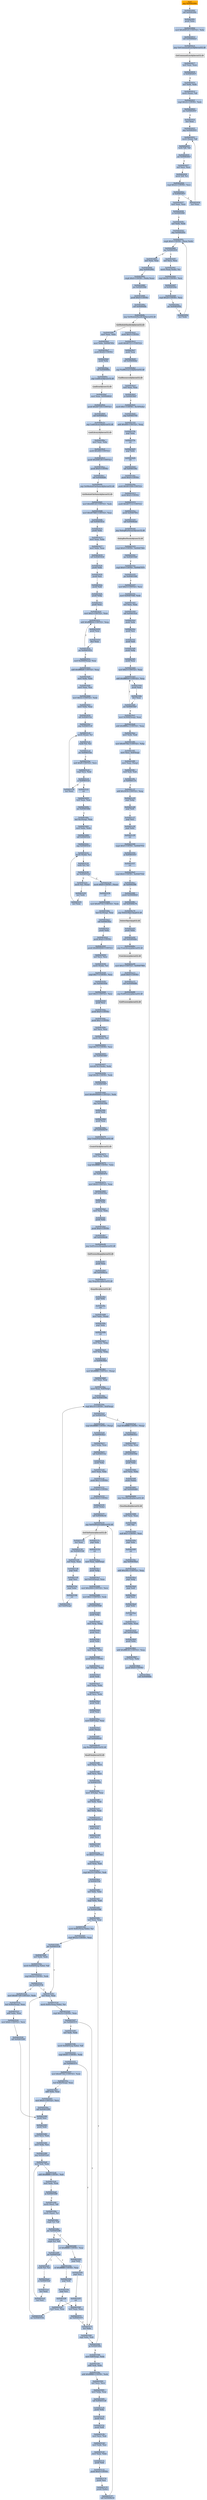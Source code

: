 digraph G {
node[shape=rectangle,style=filled,fillcolor=lightsteelblue,color=lightsteelblue]
bgcolor="transparent"
a0x00401000jmp_0x00402064[label="start\njmp 0x00402064",color="lightgrey",fillcolor="orange"];
a0x00402064call_0x0040290c[label="0x00402064\ncall 0x0040290c"];
a0x0040290cpushl_ebx[label="0x0040290c\npushl %ebx"];
a0x0040290dmovl_0x408520UINT32_ebx[label="0x0040290d\nmovl $0x408520<UINT32>, %ebx"];
a0x00402912call_0x00406dc4[label="0x00402912\ncall 0x00406dc4"];
a0x00406dc4jmp_GetCommandLineA_kernel32_dll[label="0x00406dc4\njmp GetCommandLineA@kernel32.dll"];
GetCommandLineA_kernel32_dll[label="GetCommandLineA@kernel32.dll",color="lightgrey",fillcolor="lightgrey"];
a0x00402917testl_eax_eax[label="0x00402917\ntestl %eax, %eax"];
a0x00402919je_0x00402937[label="0x00402919\nje 0x00402937"];
a0x0040291bxorl_edx_edx[label="0x0040291b\nxorl %edx, %edx"];
a0x0040291dmovb_eax__dl[label="0x0040291d\nmovb (%eax), %dl"];
a0x0040291fcmpl_0x22UINT8_edx[label="0x0040291f\ncmpl $0x22<UINT8>, %edx"];
a0x00402922jne_0x00402937[label="0x00402922\njne 0x00402937"];
a0x00402924incl_eax[label="0x00402924\nincl %eax"];
a0x00402925jmp_0x00402931[label="0x00402925\njmp 0x00402931"];
a0x00402931movb_eax__dl[label="0x00402931\nmovb (%eax), %dl"];
a0x00402933testb_dl_dl[label="0x00402933\ntestb %dl, %dl"];
a0x00402935jne_0x00402927[label="0x00402935\njne 0x00402927"];
a0x00402927xorl_ecx_ecx[label="0x00402927\nxorl %ecx, %ecx"];
a0x00402929movb_dl_cl[label="0x00402929\nmovb %dl, %cl"];
a0x0040292bcmpl_0x22UINT8_ecx[label="0x0040292b\ncmpl $0x22<UINT8>, %ecx"];
a0x0040292eje_0x00402937[label="0x0040292e\nje 0x00402937"];
a0x00402930incl_eax[label="0x00402930\nincl %eax"];
a0x00402937testl_eax_eax[label="0x00402937\ntestl %eax, %eax"];
a0x00402939je_0x00402998[label="0x00402939\nje 0x00402998"];
a0x0040293bxorl_edx_edx[label="0x0040293b\nxorl %edx, %edx"];
a0x0040293djmp_0x0040295c[label="0x0040293d\njmp 0x0040295c"];
a0x0040295ccmpb_0x0UINT8_eaxedx_[label="0x0040295c\ncmpb $0x0<UINT8>, (%eax,%edx)"];
a0x00402960jne_0x0040293f[label="0x00402960\njne 0x0040293f"];
a0x0040293fxorl_ecx_ecx[label="0x0040293f\nxorl %ecx, %ecx"];
a0x00402941movb_eaxedx__cl[label="0x00402941\nmovb (%eax,%edx), %cl"];
a0x00402944cmpl_0x20UINT8_ecx[label="0x00402944\ncmpl $0x20<UINT8>, %ecx"];
a0x00402947je_0x0040294e[label="0x00402947\nje 0x0040294e"];
a0x00402949cmpl_0x2fUINT8_ecx[label="0x00402949\ncmpl $0x2f<UINT8>, %ecx"];
a0x0040294cjne_0x0040295b[label="0x0040294c\njne 0x0040295b"];
a0x0040295bincl_edx[label="0x0040295b\nincl %edx"];
a0x00402962xorl_eax_eax[label="0x00402962\nxorl %eax, %eax"];
a0x00402964jmp_0x00402992[label="0x00402964\njmp 0x00402992"];
a0x00402992cmpb_0x0UINT8_ebxeax_[label="0x00402992\ncmpb $0x0<UINT8>, (%ebx,%eax)"];
a0x00402996jne_0x00402966[label="0x00402996\njne 0x00402966"];
a0x00402998pushl_0x0UINT8[label="0x00402998\npushl $0x0<UINT8>"];
a0x0040299acall_0x00406dfa[label="0x0040299a\ncall 0x00406dfa"];
a0x00406dfajmp_GetModuleHandleA_kernel32_dll[label="0x00406dfa\njmp GetModuleHandleA@kernel32.dll"];
GetModuleHandleA_kernel32_dll[label="GetModuleHandleA@kernel32.dll",color="lightgrey",fillcolor="lightgrey"];
a0x0040299fmovl_eax_ebx[label="0x0040299f\nmovl %eax, %ebx"];
a0x004029a1movl_ebx_0x0040785c[label="0x004029a1\nmovl %ebx, 0x0040785c"];
a0x004029a7pushl_0x64UINT8[label="0x004029a7\npushl $0x64<UINT8>"];
a0x004029a9pushl_ebx[label="0x004029a9\npushl %ebx"];
a0x004029aacall_0x00406f0a[label="0x004029aa\ncall 0x00406f0a"];
a0x00406f0ajmp_LoadIconA_user32_dll[label="0x00406f0a\njmp LoadIconA@user32.dll"];
LoadIconA_user32_dll[label="LoadIconA@user32.dll",color="lightgrey",fillcolor="lightgrey"];
a0x004029afmovl_eax_0x00408920[label="0x004029af\nmovl %eax, 0x00408920"];
a0x004029b4pushl_0x407105UINT32[label="0x004029b4\npushl $0x407105<UINT32>"];
a0x004029b9call_0x00406e2a[label="0x004029b9\ncall 0x00406e2a"];
a0x00406e2ajmp_LoadLibraryA_kernel32_dll[label="0x00406e2a\njmp LoadLibraryA@kernel32.dll"];
LoadLibraryA_kernel32_dll[label="LoadLibraryA@kernel32.dll",color="lightgrey",fillcolor="lightgrey"];
a0x004029bemovl_eax_ebx[label="0x004029be\nmovl %eax, %ebx"];
a0x004029c0pushl_0x400UINT32[label="0x004029c0\npushl $0x400<UINT32>"];
a0x004029c5pushl_0x408120UINT32[label="0x004029c5\npushl $0x408120<UINT32>"];
a0x004029capushl_0x0UINT8[label="0x004029ca\npushl $0x0<UINT8>"];
a0x004029cccall_0x00406df4[label="0x004029cc\ncall 0x00406df4"];
a0x00406df4jmp_GetModuleFileNameA_kernel32_dll[label="0x00406df4\njmp GetModuleFileNameA@kernel32.dll"];
GetModuleFileNameA_kernel32_dll[label="GetModuleFileNameA@kernel32.dll",color="lightgrey",fillcolor="lightgrey"];
a0x004029d1movl_0x408120UINT32_edx[label="0x004029d1\nmovl $0x408120<UINT32>, %edx"];
a0x004029d6movl_0x407880UINT32_eax[label="0x004029d6\nmovl $0x407880<UINT32>, %eax"];
a0x004029dbcall_0x00403414[label="0x004029db\ncall 0x00403414"];
a0x00403414pushl_ebx[label="0x00403414\npushl %ebx"];
a0x00403415movl_eax_ebx[label="0x00403415\nmovl %eax, %ebx"];
a0x00403417movl_ebx_eax[label="0x00403417\nmovl %ebx, %eax"];
a0x00403419call_0x00403428[label="0x00403419\ncall 0x00403428"];
a0x00403428pushl_ebx[label="0x00403428\npushl %ebx"];
a0x00403429pushl_esi[label="0x00403429\npushl %esi"];
a0x0040342apushl_edi[label="0x0040342a\npushl %edi"];
a0x0040342bpushl_ebp[label="0x0040342b\npushl %ebp"];
a0x0040342cpushl_eax[label="0x0040342c\npushl %eax"];
a0x0040342dmovl_0x2UINT32_eax[label="0x0040342d\nmovl $0x2<UINT32>, %eax"];
a0x00403432addl_0xfffff004UINT32_esp[label="0x00403432\naddl $0xfffff004<UINT32>, %esp"];
a0x00403438pushl_eax[label="0x00403438\npushl %eax"];
a0x00403439decl_eax[label="0x00403439\ndecl %eax"];
a0x0040343ajne_0x00403432[label="0x0040343a\njne 0x00403432"];
a0x0040343cmovl_0x2000esp__eax[label="0x0040343c\nmovl 0x2000(%esp), %eax"];
a0x00403443addl_0xfffffbf8UINT32_esp[label="0x00403443\naddl $0xfffffbf8<UINT32>, %esp"];
a0x00403449movl_edx_ebx[label="0x00403449\nmovl %edx, %ebx"];
a0x0040344bmovl_eax_esi[label="0x0040344b\nmovl %eax, %esi"];
a0x0040344dmovl_0x5cUINT32_edx[label="0x0040344d\nmovl $0x5c<UINT32>, %edx"];
a0x00403452movl_ebx_eax[label="0x00403452\nmovl %ebx, %eax"];
a0x00403454call_0x004031bc[label="0x00403454\ncall 0x004031bc"];
a0x004031bcjmp_0x004031c9[label="0x004031bc\njmp 0x004031c9"];
a0x004031c9movb_eax__cl[label="0x004031c9\nmovb (%eax), %cl"];
a0x004031cbtestb_cl_cl[label="0x004031cb\ntestb %cl, %cl"];
a0x004031cdjne_0x004031be[label="0x004031cd\njne 0x004031be"];
a0x004031beandl_0xffUINT32_ecx[label="0x004031be\nandl $0xff<UINT32>, %ecx"];
a0x004031c4cmpl_ecx_edx[label="0x004031c4\ncmpl %ecx, %edx"];
a0x004031c6je_0x004031d1[label="0x004031c6\nje 0x004031d1"];
a0x004031c8incl_eax[label="0x004031c8\nincl %eax"];
a0x004031d1ret[label="0x004031d1\nret"];
a0x00403459testl_eax_eax[label="0x00403459\ntestl %eax, %eax"];
a0x0040345bjne_0x0040348e[label="0x0040345b\njne 0x0040348e"];
a0x0040348eleal_0xcesp__eax[label="0x0040348e\nleal 0xc(%esp), %eax"];
a0x00403492movl_ebx_edx[label="0x00403492\nmovl %ebx, %edx"];
a0x00403494call_0x0040322c[label="0x00403494\ncall 0x0040322c"];
a0x0040322cjmp_0x00403232[label="0x0040322c\njmp 0x00403232"];
a0x00403232movb_edx__cl[label="0x00403232\nmovb (%edx), %cl"];
a0x00403234testb_cl_cl[label="0x00403234\ntestb %cl, %cl"];
a0x00403236jne_0x0040322e[label="0x00403236\njne 0x0040322e"];
a0x0040322emovb_cl_eax_[label="0x0040322e\nmovb %cl, (%eax)"];
a0x00403230incl_edx[label="0x00403230\nincl %edx"];
a0x00403231incl_eax[label="0x00403231\nincl %eax"];
a0x00403238movb_0x0UINT8_eax_[label="0x00403238\nmovb $0x0<UINT8>, (%eax)"];
a0x0040323bret[label="0x0040323b\nret"];
a0x00403499movl_0x4071fcUINT32_edx[label="0x00403499\nmovl $0x4071fc<UINT32>, %edx"];
a0x0040349eleal_0xcesp__eax[label="0x0040349e\nleal 0xc(%esp), %eax"];
a0x004034a2call_0x0040302c[label="0x004034a2\ncall 0x0040302c"];
a0x0040302cpushl_ebx[label="0x0040302c\npushl %ebx"];
a0x0040302dpushl_0x0UINT8[label="0x0040302d\npushl $0x0<UINT8>"];
a0x0040302fpushl_0x8000000UINT32[label="0x0040302f\npushl $0x8000000<UINT32>"];
a0x00403034xorl_ecx_ecx[label="0x00403034\nxorl %ecx, %ecx"];
a0x00403036movb_edx__cl[label="0x00403036\nmovb (%edx), %cl"];
a0x00403038cmpl_0x77UINT8_ecx[label="0x00403038\ncmpl $0x77<UINT8>, %ecx"];
a0x0040303bjne_0x00403044[label="0x0040303b\njne 0x00403044"];
a0x00403044movl_0x3UINT32_ecx[label="0x00403044\nmovl $0x3<UINT32>, %ecx"];
a0x00403049pushl_ecx[label="0x00403049\npushl %ecx"];
a0x0040304apushl_0x0UINT8[label="0x0040304a\npushl $0x0<UINT8>"];
a0x0040304cpushl_0x1UINT8[label="0x0040304c\npushl $0x1<UINT8>"];
a0x0040304exorl_ecx_ecx[label="0x0040304e\nxorl %ecx, %ecx"];
a0x00403050movb_edx__cl[label="0x00403050\nmovb (%edx), %cl"];
a0x00403052cmpl_0x72UINT8_ecx[label="0x00403052\ncmpl $0x72<UINT8>, %ecx"];
a0x00403055jne_0x00403067[label="0x00403055\njne 0x00403067"];
a0x00403057movzbl_0x1edx__edx[label="0x00403057\nmovzbl 0x1(%edx), %edx"];
a0x0040305bcmpl_0x2bUINT8_edx[label="0x0040305b\ncmpl $0x2b<UINT8>, %edx"];
a0x0040305eje_0x00403067[label="0x0040305e\nje 0x00403067"];
a0x00403060movl_0x80000000UINT32_edx[label="0x00403060\nmovl $0x80000000<UINT32>, %edx"];
a0x00403065jmp_0x0040306c[label="0x00403065\njmp 0x0040306c"];
a0x0040306cpushl_edx[label="0x0040306c\npushl %edx"];
a0x0040306dpushl_eax[label="0x0040306d\npushl %eax"];
a0x0040306ecall_0x00406d76[label="0x0040306e\ncall 0x00406d76"];
a0x00406d76jmp_CreateFileA_kernel32_dll[label="0x00406d76\njmp CreateFileA@kernel32.dll"];
CreateFileA_kernel32_dll[label="CreateFileA@kernel32.dll",color="lightgrey",fillcolor="lightgrey"];
a0x00403073movl_eax_ebx[label="0x00403073\nmovl %eax, %ebx"];
a0x00403075cmpl_0xffffffffUINT8_ebx[label="0x00403075\ncmpl $0xffffffff<UINT8>, %ebx"];
a0x00403078jne_0x0040307e[label="0x00403078\njne 0x0040307e"];
a0x0040307emovl_0x4UINT32_eax[label="0x0040307e\nmovl $0x4<UINT32>, %eax"];
a0x00403083call_0x00402fac[label="0x00403083\ncall 0x00402fac"];
a0x00402facpushl_ebx[label="0x00402fac\npushl %ebx"];
a0x00402fadmovl_eax_ebx[label="0x00402fad\nmovl %eax, %ebx"];
a0x00402fafpushl_ebx[label="0x00402faf\npushl %ebx"];
a0x00402fb0pushl_0x0UINT8[label="0x00402fb0\npushl $0x0<UINT8>"];
a0x00402fb2call_0x00406e06[label="0x00402fb2\ncall 0x00406e06"];
a0x00406e06jmp_GetProcessHeap_kernel32_dll[label="0x00406e06\njmp GetProcessHeap@kernel32.dll"];
GetProcessHeap_kernel32_dll[label="GetProcessHeap@kernel32.dll",color="lightgrey",fillcolor="lightgrey"];
a0x00402fb7pushl_eax[label="0x00402fb7\npushl %eax"];
a0x00402fb8call_0x00406e1e[label="0x00402fb8\ncall 0x00406e1e"];
a0x00406e1ejmp_HeapAlloc_kernel32_dll[label="0x00406e1e\njmp HeapAlloc@kernel32.dll"];
HeapAlloc_kernel32_dll[label="HeapAlloc@kernel32.dll",color="lightgrey",fillcolor="lightgrey"];
a0x00402fbdpopl_ebx[label="0x00402fbd\npopl %ebx"];
a0x00402fberet[label="0x00402fbe\nret"];
a0x00403088movl_ebx_eax_[label="0x00403088\nmovl %ebx, (%eax)"];
a0x0040308apopl_ebx[label="0x0040308a\npopl %ebx"];
a0x0040308bret[label="0x0040308b\nret"];
a0x004034a7movl_eax_ebp[label="0x004034a7\nmovl %eax, %ebp"];
a0x004034a9testl_ebp_ebp[label="0x004034a9\ntestl %ebp, %ebp"];
a0x004034abje_0x004036a4[label="0x004034ab\nje 0x004036a4"];
a0x004034b1movl_0xffffffffUINT32_esp_[label="0x004034b1\nmovl $0xffffffff<UINT32>, (%esp)"];
a0x004034b8xorl_eax_eax[label="0x004034b8\nxorl %eax, %eax"];
a0x004034bamovl_eax_0x4esp_[label="0x004034ba\nmovl %eax, 0x4(%esp)"];
a0x004034bejmp_0x0040359e[label="0x004034be\njmp 0x0040359e"];
a0x0040359ecmpl_0x10UINT8_0x4esp_[label="0x0040359e\ncmpl $0x10<UINT8>, 0x4(%esp)"];
a0x004035a3jnl_0x004035af[label="0x004035a3\njnl 0x004035af"];
a0x004035a5cmpl_0xffffffffUINT8_esp_[label="0x004035a5\ncmpl $0xffffffff<UINT8>, (%esp)"];
a0x004035a9je_0x004034c3[label="0x004035a9\nje 0x004034c3"];
a0x004034c3movl_ebp_eax[label="0x004034c3\nmovl %ebp, %eax"];
a0x004034c5call_0x0040314c[label="0x004034c5\ncall 0x0040314c"];
a0x0040314cpushl_ebx[label="0x0040314c\npushl %ebx"];
a0x0040314dmovl_eax_ebx[label="0x0040314d\nmovl %eax, %ebx"];
a0x0040314fpushl_0x1UINT8[label="0x0040314f\npushl $0x1<UINT8>"];
a0x00403151pushl_0x0UINT8[label="0x00403151\npushl $0x0<UINT8>"];
a0x00403153pushl_0x0UINT8[label="0x00403153\npushl $0x0<UINT8>"];
a0x00403155pushl_ebx_[label="0x00403155\npushl (%ebx)"];
a0x00403157call_0x00406e54[label="0x00403157\ncall 0x00406e54"];
a0x00406e54jmp_SetFilePointer_kernel32_dll[label="0x00406e54\njmp SetFilePointer@kernel32.dll"];
SetFilePointer_kernel32_dll[label="SetFilePointer@kernel32.dll",color="lightgrey",fillcolor="lightgrey"];
a0x0040315cpopl_ebx[label="0x0040315c\npopl %ebx"];
a0x0040315dret[label="0x0040315d\nret"];
a0x004034camovl_eax_0x8esp_[label="0x004034ca\nmovl %eax, 0x8(%esp)"];
a0x004034cepushl_ebp[label="0x004034ce\npushl %ebp"];
a0x004034cfleal_0x410esp__eax[label="0x004034cf\nleal 0x410(%esp), %eax"];
a0x004034d6movl_0x2000UINT32_ecx[label="0x004034d6\nmovl $0x2000<UINT32>, %ecx"];
a0x004034dbmovl_0x1UINT32_edx[label="0x004034db\nmovl $0x1<UINT32>, %edx"];
a0x004034e0call_0x004030d8[label="0x004034e0\ncall 0x004030d8"];
a0x004030d8pushl_ebp[label="0x004030d8\npushl %ebp"];
a0x004030d9movl_esp_ebp[label="0x004030d9\nmovl %esp, %ebp"];
a0x004030dbpushl_ecx[label="0x004030db\npushl %ecx"];
a0x004030dcpushl_ebx[label="0x004030dc\npushl %ebx"];
a0x004030ddmovl_edx_ebx[label="0x004030dd\nmovl %edx, %ebx"];
a0x004030dfpushl_0x0UINT8[label="0x004030df\npushl $0x0<UINT8>"];
a0x004030e1leal__4ebp__edx[label="0x004030e1\nleal -4(%ebp), %edx"];
a0x004030e4pushl_edx[label="0x004030e4\npushl %edx"];
a0x004030e5movl_ebx_edx[label="0x004030e5\nmovl %ebx, %edx"];
a0x004030e7imull_ecx_edx[label="0x004030e7\nimull %ecx, %edx"];
a0x004030eapushl_edx[label="0x004030ea\npushl %edx"];
a0x004030ebpushl_eax[label="0x004030eb\npushl %eax"];
a0x004030ecmovl_0x8ebp__eax[label="0x004030ec\nmovl 0x8(%ebp), %eax"];
a0x004030efpushl_eax_[label="0x004030ef\npushl (%eax)"];
a0x004030f1call_0x00406e42[label="0x004030f1\ncall 0x00406e42"];
a0x00406e42jmp_ReadFile_kernel32_dll[label="0x00406e42\njmp ReadFile@kernel32.dll"];
ReadFile_kernel32_dll[label="ReadFile@kernel32.dll",color="lightgrey",fillcolor="lightgrey"];
a0x004030f6movl_eax_ecx[label="0x004030f6\nmovl %eax, %ecx"];
a0x004030f8testl_ecx_ecx[label="0x004030f8\ntestl %ecx, %ecx"];
a0x004030faje_0x00403105[label="0x004030fa\nje 0x00403105"];
a0x004030fcmovl__4ebp__eax[label="0x004030fc\nmovl -4(%ebp), %eax"];
a0x004030ffxorl_edx_edx[label="0x004030ff\nxorl %edx, %edx"];
a0x00403101divl_ebx_eax[label="0x00403101\ndivl %ebx, %eax"];
a0x00403103jmp_0x00403107[label="0x00403103\njmp 0x00403107"];
a0x00403107popl_ebx[label="0x00403107\npopl %ebx"];
a0x00403108popl_ecx[label="0x00403108\npopl %ecx"];
a0x00403109popl_ebp[label="0x00403109\npopl %ebp"];
a0x0040310aret_0x4UINT16[label="0x0040310a\nret $0x4<UINT16>"];
a0x004034e5movl_eax_edi[label="0x004034e5\nmovl %eax, %edi"];
a0x004034e7cmpl_0x10UINT8_edi[label="0x004034e7\ncmpl $0x10<UINT8>, %edi"];
a0x004034eajl_0x004035af[label="0x004034ea\njl 0x004035af"];
a0x004034f0xorl_ebx_ebx[label="0x004034f0\nxorl %ebx, %ebx"];
a0x004034f2cmpl_ebx_edi[label="0x004034f2\ncmpl %ebx, %edi"];
a0x004034f4jle_0x00403588[label="0x004034f4\njle 0x00403588"];
a0x004034faxorl_eax_eax[label="0x004034fa\nxorl %eax, %eax"];
a0x004034fcmovb_0x40cespebx__al[label="0x004034fc\nmovb 0x40c(%esp,%ebx), %al"];
a0x00403503cmpl_0x2aUINT8_eax[label="0x00403503\ncmpl $0x2a<UINT8>, %eax"];
a0x00403506jne_0x0040353b[label="0x00403506\njne 0x0040353b"];
a0x0040353bxorl_eax_eax[label="0x0040353b\nxorl %eax, %eax"];
a0x0040353dmovb_0x40cespebx__al[label="0x0040353d\nmovb 0x40c(%esp,%ebx), %al"];
a0x00403544cmpl_0x52UINT8_eax[label="0x00403544\ncmpl $0x52<UINT8>, %eax"];
a0x00403547jne_0x0040357f[label="0x00403547\njne 0x0040357f"];
a0x0040357fincl_ebx[label="0x0040357f\nincl %ebx"];
a0x00403580cmpl_ebx_edi[label="0x00403580\ncmpl %ebx, %edi"];
a0x00403582jg_0x004034fa[label="0x00403582\njg 0x004034fa"];
a0x00403508xorl_edx_edx[label="0x00403508\nxorl %edx, %edx"];
a0x0040350amovb_0x40despebx__dl[label="0x0040350a\nmovb 0x40d(%esp,%ebx), %dl"];
a0x00403511cmpl_0x2aUINT8_edx[label="0x00403511\ncmpl $0x2a<UINT8>, %edx"];
a0x00403514jne_0x0040353b[label="0x00403514\njne 0x0040353b"];
a0x00403549xorl_edx_edx[label="0x00403549\nxorl %edx, %edx"];
a0x0040354bmovb_0x40despebx__dl[label="0x0040354b\nmovb 0x40d(%esp,%ebx), %dl"];
a0x00403552cmpl_0x61UINT8_edx[label="0x00403552\ncmpl $0x61<UINT8>, %edx"];
a0x00403555jne_0x0040357f[label="0x00403555\njne 0x0040357f"];
a0x00403588movl_0x8esp__edx[label="0x00403588\nmovl 0x8(%esp), %edx"];
a0x0040358caddl_edi_edx[label="0x0040358c\naddl %edi, %edx"];
a0x0040358eaddl_0xfffffff0UINT8_edx[label="0x0040358e\naddl $0xfffffff0<UINT8>, %edx"];
a0x00403591xorl_ecx_ecx[label="0x00403591\nxorl %ecx, %ecx"];
a0x00403593movl_ebp_eax[label="0x00403593\nmovl %ebp, %eax"];
a0x00403595call_0x00403128[label="0x00403595\ncall 0x00403128"];
a0x00403128pushl_ebx[label="0x00403128\npushl %ebx"];
a0x00403129pushl_esi[label="0x00403129\npushl %esi"];
a0x0040312apushl_edi[label="0x0040312a\npushl %edi"];
a0x0040312bmovl_ecx_edi[label="0x0040312b\nmovl %ecx, %edi"];
a0x0040312dmovl_edx_esi[label="0x0040312d\nmovl %edx, %esi"];
a0x0040312fmovl_eax_ebx[label="0x0040312f\nmovl %eax, %ebx"];
a0x00403131pushl_edi[label="0x00403131\npushl %edi"];
a0x00403132pushl_0x0UINT8[label="0x00403132\npushl $0x0<UINT8>"];
a0x00403134pushl_esi[label="0x00403134\npushl %esi"];
a0x00403135pushl_ebx_[label="0x00403135\npushl (%ebx)"];
a0x00403137call_0x00406e54[label="0x00403137\ncall 0x00406e54"];
a0x0040313cincl_eax[label="0x0040313c\nincl %eax"];
a0x0040313djne_0x00403146[label="0x0040313d\njne 0x00403146"];
a0x00403146xorl_eax_eax[label="0x00403146\nxorl %eax, %eax"];
a0x00403148popl_edi[label="0x00403148\npopl %edi"];
a0x00403149popl_esi[label="0x00403149\npopl %esi"];
a0x0040314apopl_ebx[label="0x0040314a\npopl %ebx"];
a0x0040314bret[label="0x0040314b\nret"];
a0x0040359aincl_0x4esp_[label="0x0040359a\nincl 0x4(%esp)"];
a0x00403557movl_0x40720cUINT32_edx[label="0x00403557\nmovl $0x40720c<UINT32>, %edx"];
a0x0040355cleal_0x40eesp__eax[label="0x0040355c\nleal 0x40e(%esp), %eax"];
a0x00403563addl_ebx_eax[label="0x00403563\naddl %ebx, %eax"];
a0x00403565movl_0x4UINT32_ecx[label="0x00403565\nmovl $0x4<UINT32>, %ecx"];
a0x0040356acall_0x00403280[label="0x0040356a\ncall 0x00403280"];
a0x00403280pushl_esi[label="0x00403280\npushl %esi"];
a0x00403281pushl_edi[label="0x00403281\npushl %edi"];
a0x00403282movl_ecx_edi[label="0x00403282\nmovl %ecx, %edi"];
a0x00403284movl_edx_esi[label="0x00403284\nmovl %edx, %esi"];
a0x00403286jmp_0x004032a6[label="0x00403286\njmp 0x004032a6"];
a0x004032a6movl_edi_edx[label="0x004032a6\nmovl %edi, %edx"];
a0x004032a8addl_0xffffffffUINT8_edi[label="0x004032a8\naddl $0xffffffff<UINT8>, %edi"];
a0x004032abtestl_edx_edx[label="0x004032ab\ntestl %edx, %edx"];
a0x004032adja_0x00403288[label="0x004032ad\nja 0x00403288"];
a0x00403288movb_esi__dl[label="0x00403288\nmovb (%esi), %dl"];
a0x0040328amovb_eax__cl[label="0x0040328a\nmovb (%eax), %cl"];
a0x0040328ccmpb_cl_dl[label="0x0040328c\ncmpb %cl, %dl"];
a0x0040328ejbe_0x00403296[label="0x0040328e\njbe 0x00403296"];
a0x00403296cmpb_cl_dl[label="0x00403296\ncmpb %cl, %dl"];
a0x00403298jae_0x004032a0[label="0x00403298\njae 0x004032a0"];
a0x004032a0testb_cl_cl[label="0x004032a0\ntestb %cl, %cl"];
a0x004032a2je_0x004032af[label="0x004032a2\nje 0x004032af"];
a0x004032a4incl_eax[label="0x004032a4\nincl %eax"];
a0x004032a5incl_esi[label="0x004032a5\nincl %esi"];
a0x0040329aorl_0xffffffffUINT8_eax[label="0x0040329a\norl $0xffffffff<UINT8>, %eax"];
a0x0040329dpopl_edi[label="0x0040329d\npopl %edi"];
a0x0040329epopl_esi[label="0x0040329e\npopl %esi"];
a0x0040329fret[label="0x0040329f\nret"];
a0x0040356ftestl_eax_eax[label="0x0040356f\ntestl %eax, %eax"];
a0x00403571jne_0x0040357f[label="0x00403571\njne 0x0040357f"];
a0x00403516movl_0x4071ffUINT32_edx[label="0x00403516\nmovl $0x4071ff<UINT32>, %edx"];
a0x0040351bleal_0x40eesp__eax[label="0x0040351b\nleal 0x40e(%esp), %eax"];
a0x00403522addl_ebx_eax[label="0x00403522\naddl %ebx, %eax"];
a0x00403524movl_0xbUINT32_ecx[label="0x00403524\nmovl $0xb<UINT32>, %ecx"];
a0x00403529call_0x00403280[label="0x00403529\ncall 0x00403280"];
a0x00403290orl_0xffffffffUINT8_eax[label="0x00403290\norl $0xffffffff<UINT8>, %eax"];
a0x00403293popl_edi[label="0x00403293\npopl %edi"];
a0x00403294popl_esi[label="0x00403294\npopl %esi"];
a0x00403295ret[label="0x00403295\nret"];
a0x0040352etestl_eax_eax[label="0x0040352e\ntestl %eax, %eax"];
a0x00403530jne_0x0040353b[label="0x00403530\njne 0x0040353b"];
a0x004035afcmpl_0xffffffffUINT8_esp_[label="0x004035af\ncmpl $0xffffffff<UINT8>, (%esp)"];
a0x004035b3jne_0x004035c1[label="0x004035b3\njne 0x004035c1"];
a0x004035b5movl_ebp_eax[label="0x004035b5\nmovl %ebp, %eax"];
a0x004035b7call_0x0040308c[label="0x004035b7\ncall 0x0040308c"];
a0x0040308cpushl_ebx[label="0x0040308c\npushl %ebx"];
a0x0040308dmovl_eax_ebx[label="0x0040308d\nmovl %eax, %ebx"];
a0x0040308fpushl_ebx_[label="0x0040308f\npushl (%ebx)"];
a0x00403091call_0x00406d64[label="0x00403091\ncall 0x00406d64"];
a0x00406d64jmp_CloseHandle_kernel32_dll[label="0x00406d64\njmp CloseHandle@kernel32.dll"];
CloseHandle_kernel32_dll[label="CloseHandle@kernel32.dll",color="lightgrey",fillcolor="lightgrey"];
a0x00403096testl_eax_eax[label="0x00403096\ntestl %eax, %eax"];
a0x00403098sete_al[label="0x00403098\nsete %al"];
a0x0040309bandl_0x1UINT8_eax[label="0x0040309b\nandl $0x1<UINT8>, %eax"];
a0x0040309epopl_ebx[label="0x0040309e\npopl %ebx"];
a0x0040309fret[label="0x0040309f\nret"];
a0x004035bcjmp_0x004036a4[label="0x004035bc\njmp 0x004036a4"];
a0x004036a4addl_0x240cUINT32_esp[label="0x004036a4\naddl $0x240c<UINT32>, %esp"];
a0x004036aapopl_ebp[label="0x004036aa\npopl %ebp"];
a0x004036abpopl_edi[label="0x004036ab\npopl %edi"];
a0x004036acpopl_esi[label="0x004036ac\npopl %esi"];
a0x004036adpopl_ebx[label="0x004036ad\npopl %ebx"];
a0x004036aeret[label="0x004036ae\nret"];
a0x0040341emovl_ebx_eax[label="0x0040341e\nmovl %ebx, %eax"];
a0x00403420call_0x004036b0[label="0x00403420\ncall 0x004036b0"];
a0x004036b0pushl_ebx[label="0x004036b0\npushl %ebx"];
a0x004036b1addl_0xfffffc00UINT32_esp[label="0x004036b1\naddl $0xfffffc00<UINT32>, %esp"];
a0x004036b7movl_eax_ebx[label="0x004036b7\nmovl %eax, %ebx"];
a0x004036b9pushl_0x0UINT8[label="0x004036b9\npushl $0x0<UINT8>"];
a0x004036bbcall_0x00406dfa[label="0x004036bb\ncall 0x00406dfa"];
a0x004036c0pushl_0x5UINT8[label="0x004036c0\npushl $0x5<UINT8>"];
a0x004036c2pushl_0x407211UINT32[label="0x004036c2\npushl $0x407211<UINT32>"];
a0x004036c7pushl_eax[label="0x004036c7\npushl %eax"];
a0x004036c8call_0x00406db2[label="0x004036c8\ncall 0x00406db2"];
a0x00406db2jmp_FindResourceA_kernel32_dll[label="0x00406db2\njmp FindResourceA@kernel32.dll"];
FindResourceA_kernel32_dll[label="FindResourceA@kernel32.dll",color="lightgrey",fillcolor="lightgrey"];
a0x004036cdtestl_eax_eax[label="0x004036cd\ntestl %eax, %eax"];
a0x004036cfje_0x004036d7[label="0x004036cf\nje 0x004036d7"];
a0x004036d1movb_0x1UINT8_0x10ebx_[label="0x004036d1\nmovb $0x1<UINT8>, 0x10(%ebx)"];
a0x004036d5jmp_0x00403705[label="0x004036d5\njmp 0x00403705"];
a0x00403705addl_0x400UINT32_esp[label="0x00403705\naddl $0x400<UINT32>, %esp"];
a0x0040370bpopl_ebx[label="0x0040370b\npopl %ebx"];
a0x0040370cret[label="0x0040370c\nret"];
a0x00403425popl_ebx[label="0x00403425\npopl %ebx"];
a0x00403426ret[label="0x00403426\nret"];
a0x004029e0call_0x0040100c[label="0x004029e0\ncall 0x0040100c"];
a0x0040100cpushl_0x0UINT8[label="0x0040100c\npushl $0x0<UINT8>"];
a0x0040100epushl_0x401058UINT32[label="0x0040100e\npushl $0x401058<UINT32>"];
a0x00401013pushl_0x0UINT8[label="0x00401013\npushl $0x0<UINT8>"];
a0x00401015pushl_0x407112UINT32[label="0x00401015\npushl $0x407112<UINT32>"];
a0x0040101apushl_0x0040785c[label="0x0040101a\npushl 0x0040785c"];
a0x00401020call_0x00406eb0[label="0x00401020\ncall 0x00406eb0"];
a0x00406eb0jmp_DialogBoxParamA_user32_dll[label="0x00406eb0\njmp DialogBoxParamA@user32.dll"];
DialogBoxParamA_user32_dll[label="DialogBoxParamA@user32.dll",color="lightgrey",fillcolor="lightgrey"];
a0x00401025cmpl_0x0UINT8_0x00407864[label="0x00401025\ncmpl $0x0<UINT8>, 0x00407864"];
a0x0040102cjne_0x00401049[label="0x0040102c\njne 0x00401049"];
a0x0040102ecmpl_0x0UINT8_0x00407870[label="0x0040102e\ncmpl $0x0<UINT8>, 0x00407870"];
a0x00401035jne_0x00401049[label="0x00401035\njne 0x00401049"];
a0x00401037movl_0x3UINT32_ecx[label="0x00401037\nmovl $0x3<UINT32>, %ecx"];
a0x0040103cmovl_0x00407040_edx[label="0x0040103c\nmovl 0x00407040, %edx"];
a0x00401042xorl_eax_eax[label="0x00401042\nxorl %eax, %eax"];
a0x00401044call_0x004016cd[label="0x00401044\ncall 0x004016cd"];
a0x004016cdpushl_ebx[label="0x004016cd\npushl %ebx"];
a0x004016cepushl_esi[label="0x004016ce\npushl %esi"];
a0x004016cfpushl_edi[label="0x004016cf\npushl %edi"];
a0x004016d0pushl_ebp[label="0x004016d0\npushl %ebp"];
a0x004016d1pushl_eax[label="0x004016d1\npushl %eax"];
a0x004016d2movl_0x3UINT32_eax[label="0x004016d2\nmovl $0x3<UINT32>, %eax"];
a0x004016d7addl_0xfffff004UINT32_esp[label="0x004016d7\naddl $0xfffff004<UINT32>, %esp"];
a0x004016ddpushl_eax[label="0x004016dd\npushl %eax"];
a0x004016dedecl_eax[label="0x004016de\ndecl %eax"];
a0x004016dfjne_0x004016d7[label="0x004016df\njne 0x004016d7"];
a0x004016e1movl_0x3000esp__eax[label="0x004016e1\nmovl 0x3000(%esp), %eax"];
a0x004016e8addl_0xfffff9ecUINT32_esp[label="0x004016e8\naddl $0xfffff9ec<UINT32>, %esp"];
a0x004016eemovl_edx_edi[label="0x004016ee\nmovl %edx, %edi"];
a0x004016f0movl_0x40704cUINT32_ebp[label="0x004016f0\nmovl $0x40704c<UINT32>, %ebp"];
a0x004016f5movl_ecx_0x4esp_[label="0x004016f5\nmovl %ecx, 0x4(%esp)"];
a0x004016f9movl_eax_esp_[label="0x004016f9\nmovl %eax, (%esp)"];
a0x004016fctestl_edi_edi[label="0x004016fc\ntestl %edi, %edi"];
a0x004016feje_0x00401c1f[label="0x004016fe\nje 0x00401c1f"];
a0x00401c1faddl_0x3618UINT32_esp[label="0x00401c1f\naddl $0x3618<UINT32>, %esp"];
a0x00401c25popl_ebp[label="0x00401c25\npopl %ebp"];
a0x00401c26popl_edi[label="0x00401c26\npopl %edi"];
a0x00401c27popl_esi[label="0x00401c27\npopl %esi"];
a0x00401c28popl_ebx[label="0x00401c28\npopl %ebx"];
a0x00401c29ret[label="0x00401c29\nret"];
a0x00401049cmpb_0x0UINT8_0x0040703c[label="0x00401049\ncmpb $0x0<UINT8>, 0x0040703c"];
a0x00401050je_0x00401057[label="0x00401050\nje 0x00401057"];
a0x00401057ret[label="0x00401057\nret"];
a0x004029e5cmpl_0x0UINT8_0x00407044[label="0x004029e5\ncmpl $0x0<UINT8>, 0x00407044"];
a0x004029ecjle_0x004029f8[label="0x004029ec\njle 0x004029f8"];
a0x004029f8pushl_0x00408920[label="0x004029f8\npushl 0x00408920"];
a0x004029fecall_0x00406e78[label="0x004029fe\ncall 0x00406e78"];
a0x00406e78jmp_DeleteObject_gdi32_dll[label="0x00406e78\njmp DeleteObject@gdi32.dll"];
DeleteObject_gdi32_dll[label="DeleteObject@gdi32.dll",color="lightgrey",fillcolor="lightgrey"];
a0x00402a03pushl_ebx[label="0x00402a03\npushl %ebx"];
a0x00402a04call_0x00406dbe[label="0x00402a04\ncall 0x00406dbe"];
a0x00406dbejmp_FreeLibrary_kernel32_dll[label="0x00406dbe\njmp FreeLibrary@kernel32.dll"];
FreeLibrary_kernel32_dll[label="FreeLibrary@kernel32.dll",color="lightgrey",fillcolor="lightgrey"];
a0x00402a09movl_0x2UINT32_0x00407864[label="0x00402a09\nmovl $0x2<UINT32>, 0x00407864"];
a0x00402a13pushl_0x0UINT8[label="0x00402a13\npushl $0x0<UINT8>"];
a0x00402a15call_0x00406d88[label="0x00402a15\ncall 0x00406d88"];
a0x00406d88jmp_ExitProcess_kernel32_dll[label="0x00406d88\njmp ExitProcess@kernel32.dll"];
ExitProcess_kernel32_dll[label="ExitProcess@kernel32.dll",color="lightgrey",fillcolor="lightgrey"];
a0x00401000jmp_0x00402064 -> a0x00402064call_0x0040290c [color="#000000"];
a0x00402064call_0x0040290c -> a0x0040290cpushl_ebx [color="#000000"];
a0x0040290cpushl_ebx -> a0x0040290dmovl_0x408520UINT32_ebx [color="#000000"];
a0x0040290dmovl_0x408520UINT32_ebx -> a0x00402912call_0x00406dc4 [color="#000000"];
a0x00402912call_0x00406dc4 -> a0x00406dc4jmp_GetCommandLineA_kernel32_dll [color="#000000"];
a0x00406dc4jmp_GetCommandLineA_kernel32_dll -> GetCommandLineA_kernel32_dll [color="#000000"];
GetCommandLineA_kernel32_dll -> a0x00402917testl_eax_eax [color="#000000"];
a0x00402917testl_eax_eax -> a0x00402919je_0x00402937 [color="#000000"];
a0x00402919je_0x00402937 -> a0x0040291bxorl_edx_edx [color="#000000",label="F"];
a0x0040291bxorl_edx_edx -> a0x0040291dmovb_eax__dl [color="#000000"];
a0x0040291dmovb_eax__dl -> a0x0040291fcmpl_0x22UINT8_edx [color="#000000"];
a0x0040291fcmpl_0x22UINT8_edx -> a0x00402922jne_0x00402937 [color="#000000"];
a0x00402922jne_0x00402937 -> a0x00402924incl_eax [color="#000000",label="F"];
a0x00402924incl_eax -> a0x00402925jmp_0x00402931 [color="#000000"];
a0x00402925jmp_0x00402931 -> a0x00402931movb_eax__dl [color="#000000"];
a0x00402931movb_eax__dl -> a0x00402933testb_dl_dl [color="#000000"];
a0x00402933testb_dl_dl -> a0x00402935jne_0x00402927 [color="#000000"];
a0x00402935jne_0x00402927 -> a0x00402927xorl_ecx_ecx [color="#000000",label="T"];
a0x00402927xorl_ecx_ecx -> a0x00402929movb_dl_cl [color="#000000"];
a0x00402929movb_dl_cl -> a0x0040292bcmpl_0x22UINT8_ecx [color="#000000"];
a0x0040292bcmpl_0x22UINT8_ecx -> a0x0040292eje_0x00402937 [color="#000000"];
a0x0040292eje_0x00402937 -> a0x00402930incl_eax [color="#000000",label="F"];
a0x00402930incl_eax -> a0x00402931movb_eax__dl [color="#000000"];
a0x0040292eje_0x00402937 -> a0x00402937testl_eax_eax [color="#000000",label="T"];
a0x00402937testl_eax_eax -> a0x00402939je_0x00402998 [color="#000000"];
a0x00402939je_0x00402998 -> a0x0040293bxorl_edx_edx [color="#000000",label="F"];
a0x0040293bxorl_edx_edx -> a0x0040293djmp_0x0040295c [color="#000000"];
a0x0040293djmp_0x0040295c -> a0x0040295ccmpb_0x0UINT8_eaxedx_ [color="#000000"];
a0x0040295ccmpb_0x0UINT8_eaxedx_ -> a0x00402960jne_0x0040293f [color="#000000"];
a0x00402960jne_0x0040293f -> a0x0040293fxorl_ecx_ecx [color="#000000",label="T"];
a0x0040293fxorl_ecx_ecx -> a0x00402941movb_eaxedx__cl [color="#000000"];
a0x00402941movb_eaxedx__cl -> a0x00402944cmpl_0x20UINT8_ecx [color="#000000"];
a0x00402944cmpl_0x20UINT8_ecx -> a0x00402947je_0x0040294e [color="#000000"];
a0x00402947je_0x0040294e -> a0x00402949cmpl_0x2fUINT8_ecx [color="#000000",label="F"];
a0x00402949cmpl_0x2fUINT8_ecx -> a0x0040294cjne_0x0040295b [color="#000000"];
a0x0040294cjne_0x0040295b -> a0x0040295bincl_edx [color="#000000",label="T"];
a0x0040295bincl_edx -> a0x0040295ccmpb_0x0UINT8_eaxedx_ [color="#000000"];
a0x00402960jne_0x0040293f -> a0x00402962xorl_eax_eax [color="#000000",label="F"];
a0x00402962xorl_eax_eax -> a0x00402964jmp_0x00402992 [color="#000000"];
a0x00402964jmp_0x00402992 -> a0x00402992cmpb_0x0UINT8_ebxeax_ [color="#000000"];
a0x00402992cmpb_0x0UINT8_ebxeax_ -> a0x00402996jne_0x00402966 [color="#000000"];
a0x00402996jne_0x00402966 -> a0x00402998pushl_0x0UINT8 [color="#000000",label="F"];
a0x00402998pushl_0x0UINT8 -> a0x0040299acall_0x00406dfa [color="#000000"];
a0x0040299acall_0x00406dfa -> a0x00406dfajmp_GetModuleHandleA_kernel32_dll [color="#000000"];
a0x00406dfajmp_GetModuleHandleA_kernel32_dll -> GetModuleHandleA_kernel32_dll [color="#000000"];
GetModuleHandleA_kernel32_dll -> a0x0040299fmovl_eax_ebx [color="#000000"];
a0x0040299fmovl_eax_ebx -> a0x004029a1movl_ebx_0x0040785c [color="#000000"];
a0x004029a1movl_ebx_0x0040785c -> a0x004029a7pushl_0x64UINT8 [color="#000000"];
a0x004029a7pushl_0x64UINT8 -> a0x004029a9pushl_ebx [color="#000000"];
a0x004029a9pushl_ebx -> a0x004029aacall_0x00406f0a [color="#000000"];
a0x004029aacall_0x00406f0a -> a0x00406f0ajmp_LoadIconA_user32_dll [color="#000000"];
a0x00406f0ajmp_LoadIconA_user32_dll -> LoadIconA_user32_dll [color="#000000"];
LoadIconA_user32_dll -> a0x004029afmovl_eax_0x00408920 [color="#000000"];
a0x004029afmovl_eax_0x00408920 -> a0x004029b4pushl_0x407105UINT32 [color="#000000"];
a0x004029b4pushl_0x407105UINT32 -> a0x004029b9call_0x00406e2a [color="#000000"];
a0x004029b9call_0x00406e2a -> a0x00406e2ajmp_LoadLibraryA_kernel32_dll [color="#000000"];
a0x00406e2ajmp_LoadLibraryA_kernel32_dll -> LoadLibraryA_kernel32_dll [color="#000000"];
LoadLibraryA_kernel32_dll -> a0x004029bemovl_eax_ebx [color="#000000"];
a0x004029bemovl_eax_ebx -> a0x004029c0pushl_0x400UINT32 [color="#000000"];
a0x004029c0pushl_0x400UINT32 -> a0x004029c5pushl_0x408120UINT32 [color="#000000"];
a0x004029c5pushl_0x408120UINT32 -> a0x004029capushl_0x0UINT8 [color="#000000"];
a0x004029capushl_0x0UINT8 -> a0x004029cccall_0x00406df4 [color="#000000"];
a0x004029cccall_0x00406df4 -> a0x00406df4jmp_GetModuleFileNameA_kernel32_dll [color="#000000"];
a0x00406df4jmp_GetModuleFileNameA_kernel32_dll -> GetModuleFileNameA_kernel32_dll [color="#000000"];
GetModuleFileNameA_kernel32_dll -> a0x004029d1movl_0x408120UINT32_edx [color="#000000"];
a0x004029d1movl_0x408120UINT32_edx -> a0x004029d6movl_0x407880UINT32_eax [color="#000000"];
a0x004029d6movl_0x407880UINT32_eax -> a0x004029dbcall_0x00403414 [color="#000000"];
a0x004029dbcall_0x00403414 -> a0x00403414pushl_ebx [color="#000000"];
a0x00403414pushl_ebx -> a0x00403415movl_eax_ebx [color="#000000"];
a0x00403415movl_eax_ebx -> a0x00403417movl_ebx_eax [color="#000000"];
a0x00403417movl_ebx_eax -> a0x00403419call_0x00403428 [color="#000000"];
a0x00403419call_0x00403428 -> a0x00403428pushl_ebx [color="#000000"];
a0x00403428pushl_ebx -> a0x00403429pushl_esi [color="#000000"];
a0x00403429pushl_esi -> a0x0040342apushl_edi [color="#000000"];
a0x0040342apushl_edi -> a0x0040342bpushl_ebp [color="#000000"];
a0x0040342bpushl_ebp -> a0x0040342cpushl_eax [color="#000000"];
a0x0040342cpushl_eax -> a0x0040342dmovl_0x2UINT32_eax [color="#000000"];
a0x0040342dmovl_0x2UINT32_eax -> a0x00403432addl_0xfffff004UINT32_esp [color="#000000"];
a0x00403432addl_0xfffff004UINT32_esp -> a0x00403438pushl_eax [color="#000000"];
a0x00403438pushl_eax -> a0x00403439decl_eax [color="#000000"];
a0x00403439decl_eax -> a0x0040343ajne_0x00403432 [color="#000000"];
a0x0040343ajne_0x00403432 -> a0x00403432addl_0xfffff004UINT32_esp [color="#000000",label="T"];
a0x0040343ajne_0x00403432 -> a0x0040343cmovl_0x2000esp__eax [color="#000000",label="F"];
a0x0040343cmovl_0x2000esp__eax -> a0x00403443addl_0xfffffbf8UINT32_esp [color="#000000"];
a0x00403443addl_0xfffffbf8UINT32_esp -> a0x00403449movl_edx_ebx [color="#000000"];
a0x00403449movl_edx_ebx -> a0x0040344bmovl_eax_esi [color="#000000"];
a0x0040344bmovl_eax_esi -> a0x0040344dmovl_0x5cUINT32_edx [color="#000000"];
a0x0040344dmovl_0x5cUINT32_edx -> a0x00403452movl_ebx_eax [color="#000000"];
a0x00403452movl_ebx_eax -> a0x00403454call_0x004031bc [color="#000000"];
a0x00403454call_0x004031bc -> a0x004031bcjmp_0x004031c9 [color="#000000"];
a0x004031bcjmp_0x004031c9 -> a0x004031c9movb_eax__cl [color="#000000"];
a0x004031c9movb_eax__cl -> a0x004031cbtestb_cl_cl [color="#000000"];
a0x004031cbtestb_cl_cl -> a0x004031cdjne_0x004031be [color="#000000"];
a0x004031cdjne_0x004031be -> a0x004031beandl_0xffUINT32_ecx [color="#000000",label="T"];
a0x004031beandl_0xffUINT32_ecx -> a0x004031c4cmpl_ecx_edx [color="#000000"];
a0x004031c4cmpl_ecx_edx -> a0x004031c6je_0x004031d1 [color="#000000"];
a0x004031c6je_0x004031d1 -> a0x004031c8incl_eax [color="#000000",label="F"];
a0x004031c8incl_eax -> a0x004031c9movb_eax__cl [color="#000000"];
a0x004031c6je_0x004031d1 -> a0x004031d1ret [color="#000000",label="T"];
a0x004031d1ret -> a0x00403459testl_eax_eax [color="#000000"];
a0x00403459testl_eax_eax -> a0x0040345bjne_0x0040348e [color="#000000"];
a0x0040345bjne_0x0040348e -> a0x0040348eleal_0xcesp__eax [color="#000000",label="T"];
a0x0040348eleal_0xcesp__eax -> a0x00403492movl_ebx_edx [color="#000000"];
a0x00403492movl_ebx_edx -> a0x00403494call_0x0040322c [color="#000000"];
a0x00403494call_0x0040322c -> a0x0040322cjmp_0x00403232 [color="#000000"];
a0x0040322cjmp_0x00403232 -> a0x00403232movb_edx__cl [color="#000000"];
a0x00403232movb_edx__cl -> a0x00403234testb_cl_cl [color="#000000"];
a0x00403234testb_cl_cl -> a0x00403236jne_0x0040322e [color="#000000"];
a0x00403236jne_0x0040322e -> a0x0040322emovb_cl_eax_ [color="#000000",label="T"];
a0x0040322emovb_cl_eax_ -> a0x00403230incl_edx [color="#000000"];
a0x00403230incl_edx -> a0x00403231incl_eax [color="#000000"];
a0x00403231incl_eax -> a0x00403232movb_edx__cl [color="#000000"];
a0x00403236jne_0x0040322e -> a0x00403238movb_0x0UINT8_eax_ [color="#000000",label="F"];
a0x00403238movb_0x0UINT8_eax_ -> a0x0040323bret [color="#000000"];
a0x0040323bret -> a0x00403499movl_0x4071fcUINT32_edx [color="#000000"];
a0x00403499movl_0x4071fcUINT32_edx -> a0x0040349eleal_0xcesp__eax [color="#000000"];
a0x0040349eleal_0xcesp__eax -> a0x004034a2call_0x0040302c [color="#000000"];
a0x004034a2call_0x0040302c -> a0x0040302cpushl_ebx [color="#000000"];
a0x0040302cpushl_ebx -> a0x0040302dpushl_0x0UINT8 [color="#000000"];
a0x0040302dpushl_0x0UINT8 -> a0x0040302fpushl_0x8000000UINT32 [color="#000000"];
a0x0040302fpushl_0x8000000UINT32 -> a0x00403034xorl_ecx_ecx [color="#000000"];
a0x00403034xorl_ecx_ecx -> a0x00403036movb_edx__cl [color="#000000"];
a0x00403036movb_edx__cl -> a0x00403038cmpl_0x77UINT8_ecx [color="#000000"];
a0x00403038cmpl_0x77UINT8_ecx -> a0x0040303bjne_0x00403044 [color="#000000"];
a0x0040303bjne_0x00403044 -> a0x00403044movl_0x3UINT32_ecx [color="#000000",label="T"];
a0x00403044movl_0x3UINT32_ecx -> a0x00403049pushl_ecx [color="#000000"];
a0x00403049pushl_ecx -> a0x0040304apushl_0x0UINT8 [color="#000000"];
a0x0040304apushl_0x0UINT8 -> a0x0040304cpushl_0x1UINT8 [color="#000000"];
a0x0040304cpushl_0x1UINT8 -> a0x0040304exorl_ecx_ecx [color="#000000"];
a0x0040304exorl_ecx_ecx -> a0x00403050movb_edx__cl [color="#000000"];
a0x00403050movb_edx__cl -> a0x00403052cmpl_0x72UINT8_ecx [color="#000000"];
a0x00403052cmpl_0x72UINT8_ecx -> a0x00403055jne_0x00403067 [color="#000000"];
a0x00403055jne_0x00403067 -> a0x00403057movzbl_0x1edx__edx [color="#000000",label="F"];
a0x00403057movzbl_0x1edx__edx -> a0x0040305bcmpl_0x2bUINT8_edx [color="#000000"];
a0x0040305bcmpl_0x2bUINT8_edx -> a0x0040305eje_0x00403067 [color="#000000"];
a0x0040305eje_0x00403067 -> a0x00403060movl_0x80000000UINT32_edx [color="#000000",label="F"];
a0x00403060movl_0x80000000UINT32_edx -> a0x00403065jmp_0x0040306c [color="#000000"];
a0x00403065jmp_0x0040306c -> a0x0040306cpushl_edx [color="#000000"];
a0x0040306cpushl_edx -> a0x0040306dpushl_eax [color="#000000"];
a0x0040306dpushl_eax -> a0x0040306ecall_0x00406d76 [color="#000000"];
a0x0040306ecall_0x00406d76 -> a0x00406d76jmp_CreateFileA_kernel32_dll [color="#000000"];
a0x00406d76jmp_CreateFileA_kernel32_dll -> CreateFileA_kernel32_dll [color="#000000"];
CreateFileA_kernel32_dll -> a0x00403073movl_eax_ebx [color="#000000"];
a0x00403073movl_eax_ebx -> a0x00403075cmpl_0xffffffffUINT8_ebx [color="#000000"];
a0x00403075cmpl_0xffffffffUINT8_ebx -> a0x00403078jne_0x0040307e [color="#000000"];
a0x00403078jne_0x0040307e -> a0x0040307emovl_0x4UINT32_eax [color="#000000",label="T"];
a0x0040307emovl_0x4UINT32_eax -> a0x00403083call_0x00402fac [color="#000000"];
a0x00403083call_0x00402fac -> a0x00402facpushl_ebx [color="#000000"];
a0x00402facpushl_ebx -> a0x00402fadmovl_eax_ebx [color="#000000"];
a0x00402fadmovl_eax_ebx -> a0x00402fafpushl_ebx [color="#000000"];
a0x00402fafpushl_ebx -> a0x00402fb0pushl_0x0UINT8 [color="#000000"];
a0x00402fb0pushl_0x0UINT8 -> a0x00402fb2call_0x00406e06 [color="#000000"];
a0x00402fb2call_0x00406e06 -> a0x00406e06jmp_GetProcessHeap_kernel32_dll [color="#000000"];
a0x00406e06jmp_GetProcessHeap_kernel32_dll -> GetProcessHeap_kernel32_dll [color="#000000"];
GetProcessHeap_kernel32_dll -> a0x00402fb7pushl_eax [color="#000000"];
a0x00402fb7pushl_eax -> a0x00402fb8call_0x00406e1e [color="#000000"];
a0x00402fb8call_0x00406e1e -> a0x00406e1ejmp_HeapAlloc_kernel32_dll [color="#000000"];
a0x00406e1ejmp_HeapAlloc_kernel32_dll -> HeapAlloc_kernel32_dll [color="#000000"];
HeapAlloc_kernel32_dll -> a0x00402fbdpopl_ebx [color="#000000"];
a0x00402fbdpopl_ebx -> a0x00402fberet [color="#000000"];
a0x00402fberet -> a0x00403088movl_ebx_eax_ [color="#000000"];
a0x00403088movl_ebx_eax_ -> a0x0040308apopl_ebx [color="#000000"];
a0x0040308apopl_ebx -> a0x0040308bret [color="#000000"];
a0x0040308bret -> a0x004034a7movl_eax_ebp [color="#000000"];
a0x004034a7movl_eax_ebp -> a0x004034a9testl_ebp_ebp [color="#000000"];
a0x004034a9testl_ebp_ebp -> a0x004034abje_0x004036a4 [color="#000000"];
a0x004034abje_0x004036a4 -> a0x004034b1movl_0xffffffffUINT32_esp_ [color="#000000",label="F"];
a0x004034b1movl_0xffffffffUINT32_esp_ -> a0x004034b8xorl_eax_eax [color="#000000"];
a0x004034b8xorl_eax_eax -> a0x004034bamovl_eax_0x4esp_ [color="#000000"];
a0x004034bamovl_eax_0x4esp_ -> a0x004034bejmp_0x0040359e [color="#000000"];
a0x004034bejmp_0x0040359e -> a0x0040359ecmpl_0x10UINT8_0x4esp_ [color="#000000"];
a0x0040359ecmpl_0x10UINT8_0x4esp_ -> a0x004035a3jnl_0x004035af [color="#000000"];
a0x004035a3jnl_0x004035af -> a0x004035a5cmpl_0xffffffffUINT8_esp_ [color="#000000",label="F"];
a0x004035a5cmpl_0xffffffffUINT8_esp_ -> a0x004035a9je_0x004034c3 [color="#000000"];
a0x004035a9je_0x004034c3 -> a0x004034c3movl_ebp_eax [color="#000000",label="T"];
a0x004034c3movl_ebp_eax -> a0x004034c5call_0x0040314c [color="#000000"];
a0x004034c5call_0x0040314c -> a0x0040314cpushl_ebx [color="#000000"];
a0x0040314cpushl_ebx -> a0x0040314dmovl_eax_ebx [color="#000000"];
a0x0040314dmovl_eax_ebx -> a0x0040314fpushl_0x1UINT8 [color="#000000"];
a0x0040314fpushl_0x1UINT8 -> a0x00403151pushl_0x0UINT8 [color="#000000"];
a0x00403151pushl_0x0UINT8 -> a0x00403153pushl_0x0UINT8 [color="#000000"];
a0x00403153pushl_0x0UINT8 -> a0x00403155pushl_ebx_ [color="#000000"];
a0x00403155pushl_ebx_ -> a0x00403157call_0x00406e54 [color="#000000"];
a0x00403157call_0x00406e54 -> a0x00406e54jmp_SetFilePointer_kernel32_dll [color="#000000"];
a0x00406e54jmp_SetFilePointer_kernel32_dll -> SetFilePointer_kernel32_dll [color="#000000"];
SetFilePointer_kernel32_dll -> a0x0040315cpopl_ebx [color="#000000"];
a0x0040315cpopl_ebx -> a0x0040315dret [color="#000000"];
a0x0040315dret -> a0x004034camovl_eax_0x8esp_ [color="#000000"];
a0x004034camovl_eax_0x8esp_ -> a0x004034cepushl_ebp [color="#000000"];
a0x004034cepushl_ebp -> a0x004034cfleal_0x410esp__eax [color="#000000"];
a0x004034cfleal_0x410esp__eax -> a0x004034d6movl_0x2000UINT32_ecx [color="#000000"];
a0x004034d6movl_0x2000UINT32_ecx -> a0x004034dbmovl_0x1UINT32_edx [color="#000000"];
a0x004034dbmovl_0x1UINT32_edx -> a0x004034e0call_0x004030d8 [color="#000000"];
a0x004034e0call_0x004030d8 -> a0x004030d8pushl_ebp [color="#000000"];
a0x004030d8pushl_ebp -> a0x004030d9movl_esp_ebp [color="#000000"];
a0x004030d9movl_esp_ebp -> a0x004030dbpushl_ecx [color="#000000"];
a0x004030dbpushl_ecx -> a0x004030dcpushl_ebx [color="#000000"];
a0x004030dcpushl_ebx -> a0x004030ddmovl_edx_ebx [color="#000000"];
a0x004030ddmovl_edx_ebx -> a0x004030dfpushl_0x0UINT8 [color="#000000"];
a0x004030dfpushl_0x0UINT8 -> a0x004030e1leal__4ebp__edx [color="#000000"];
a0x004030e1leal__4ebp__edx -> a0x004030e4pushl_edx [color="#000000"];
a0x004030e4pushl_edx -> a0x004030e5movl_ebx_edx [color="#000000"];
a0x004030e5movl_ebx_edx -> a0x004030e7imull_ecx_edx [color="#000000"];
a0x004030e7imull_ecx_edx -> a0x004030eapushl_edx [color="#000000"];
a0x004030eapushl_edx -> a0x004030ebpushl_eax [color="#000000"];
a0x004030ebpushl_eax -> a0x004030ecmovl_0x8ebp__eax [color="#000000"];
a0x004030ecmovl_0x8ebp__eax -> a0x004030efpushl_eax_ [color="#000000"];
a0x004030efpushl_eax_ -> a0x004030f1call_0x00406e42 [color="#000000"];
a0x004030f1call_0x00406e42 -> a0x00406e42jmp_ReadFile_kernel32_dll [color="#000000"];
a0x00406e42jmp_ReadFile_kernel32_dll -> ReadFile_kernel32_dll [color="#000000"];
ReadFile_kernel32_dll -> a0x004030f6movl_eax_ecx [color="#000000"];
a0x004030f6movl_eax_ecx -> a0x004030f8testl_ecx_ecx [color="#000000"];
a0x004030f8testl_ecx_ecx -> a0x004030faje_0x00403105 [color="#000000"];
a0x004030faje_0x00403105 -> a0x004030fcmovl__4ebp__eax [color="#000000",label="F"];
a0x004030fcmovl__4ebp__eax -> a0x004030ffxorl_edx_edx [color="#000000"];
a0x004030ffxorl_edx_edx -> a0x00403101divl_ebx_eax [color="#000000"];
a0x00403101divl_ebx_eax -> a0x00403103jmp_0x00403107 [color="#000000"];
a0x00403103jmp_0x00403107 -> a0x00403107popl_ebx [color="#000000"];
a0x00403107popl_ebx -> a0x00403108popl_ecx [color="#000000"];
a0x00403108popl_ecx -> a0x00403109popl_ebp [color="#000000"];
a0x00403109popl_ebp -> a0x0040310aret_0x4UINT16 [color="#000000"];
a0x0040310aret_0x4UINT16 -> a0x004034e5movl_eax_edi [color="#000000"];
a0x004034e5movl_eax_edi -> a0x004034e7cmpl_0x10UINT8_edi [color="#000000"];
a0x004034e7cmpl_0x10UINT8_edi -> a0x004034eajl_0x004035af [color="#000000"];
a0x004034eajl_0x004035af -> a0x004034f0xorl_ebx_ebx [color="#000000",label="F"];
a0x004034f0xorl_ebx_ebx -> a0x004034f2cmpl_ebx_edi [color="#000000"];
a0x004034f2cmpl_ebx_edi -> a0x004034f4jle_0x00403588 [color="#000000"];
a0x004034f4jle_0x00403588 -> a0x004034faxorl_eax_eax [color="#000000",label="F"];
a0x004034faxorl_eax_eax -> a0x004034fcmovb_0x40cespebx__al [color="#000000"];
a0x004034fcmovb_0x40cespebx__al -> a0x00403503cmpl_0x2aUINT8_eax [color="#000000"];
a0x00403503cmpl_0x2aUINT8_eax -> a0x00403506jne_0x0040353b [color="#000000"];
a0x00403506jne_0x0040353b -> a0x0040353bxorl_eax_eax [color="#000000",label="T"];
a0x0040353bxorl_eax_eax -> a0x0040353dmovb_0x40cespebx__al [color="#000000"];
a0x0040353dmovb_0x40cespebx__al -> a0x00403544cmpl_0x52UINT8_eax [color="#000000"];
a0x00403544cmpl_0x52UINT8_eax -> a0x00403547jne_0x0040357f [color="#000000"];
a0x00403547jne_0x0040357f -> a0x0040357fincl_ebx [color="#000000",label="T"];
a0x0040357fincl_ebx -> a0x00403580cmpl_ebx_edi [color="#000000"];
a0x00403580cmpl_ebx_edi -> a0x00403582jg_0x004034fa [color="#000000"];
a0x00403582jg_0x004034fa -> a0x004034faxorl_eax_eax [color="#000000",label="T"];
a0x00403506jne_0x0040353b -> a0x00403508xorl_edx_edx [color="#000000",label="F"];
a0x00403508xorl_edx_edx -> a0x0040350amovb_0x40despebx__dl [color="#000000"];
a0x0040350amovb_0x40despebx__dl -> a0x00403511cmpl_0x2aUINT8_edx [color="#000000"];
a0x00403511cmpl_0x2aUINT8_edx -> a0x00403514jne_0x0040353b [color="#000000"];
a0x00403514jne_0x0040353b -> a0x0040353bxorl_eax_eax [color="#000000",label="T"];
a0x00403547jne_0x0040357f -> a0x00403549xorl_edx_edx [color="#000000",label="F"];
a0x00403549xorl_edx_edx -> a0x0040354bmovb_0x40despebx__dl [color="#000000"];
a0x0040354bmovb_0x40despebx__dl -> a0x00403552cmpl_0x61UINT8_edx [color="#000000"];
a0x00403552cmpl_0x61UINT8_edx -> a0x00403555jne_0x0040357f [color="#000000"];
a0x00403555jne_0x0040357f -> a0x0040357fincl_ebx [color="#000000",label="T"];
a0x00403582jg_0x004034fa -> a0x00403588movl_0x8esp__edx [color="#000000",label="F"];
a0x00403588movl_0x8esp__edx -> a0x0040358caddl_edi_edx [color="#000000"];
a0x0040358caddl_edi_edx -> a0x0040358eaddl_0xfffffff0UINT8_edx [color="#000000"];
a0x0040358eaddl_0xfffffff0UINT8_edx -> a0x00403591xorl_ecx_ecx [color="#000000"];
a0x00403591xorl_ecx_ecx -> a0x00403593movl_ebp_eax [color="#000000"];
a0x00403593movl_ebp_eax -> a0x00403595call_0x00403128 [color="#000000"];
a0x00403595call_0x00403128 -> a0x00403128pushl_ebx [color="#000000"];
a0x00403128pushl_ebx -> a0x00403129pushl_esi [color="#000000"];
a0x00403129pushl_esi -> a0x0040312apushl_edi [color="#000000"];
a0x0040312apushl_edi -> a0x0040312bmovl_ecx_edi [color="#000000"];
a0x0040312bmovl_ecx_edi -> a0x0040312dmovl_edx_esi [color="#000000"];
a0x0040312dmovl_edx_esi -> a0x0040312fmovl_eax_ebx [color="#000000"];
a0x0040312fmovl_eax_ebx -> a0x00403131pushl_edi [color="#000000"];
a0x00403131pushl_edi -> a0x00403132pushl_0x0UINT8 [color="#000000"];
a0x00403132pushl_0x0UINT8 -> a0x00403134pushl_esi [color="#000000"];
a0x00403134pushl_esi -> a0x00403135pushl_ebx_ [color="#000000"];
a0x00403135pushl_ebx_ -> a0x00403137call_0x00406e54 [color="#000000"];
a0x00403137call_0x00406e54 -> a0x00406e54jmp_SetFilePointer_kernel32_dll [color="#000000"];
SetFilePointer_kernel32_dll -> a0x0040313cincl_eax [color="#000000"];
a0x0040313cincl_eax -> a0x0040313djne_0x00403146 [color="#000000"];
a0x0040313djne_0x00403146 -> a0x00403146xorl_eax_eax [color="#000000",label="T"];
a0x00403146xorl_eax_eax -> a0x00403148popl_edi [color="#000000"];
a0x00403148popl_edi -> a0x00403149popl_esi [color="#000000"];
a0x00403149popl_esi -> a0x0040314apopl_ebx [color="#000000"];
a0x0040314apopl_ebx -> a0x0040314bret [color="#000000"];
a0x0040314bret -> a0x0040359aincl_0x4esp_ [color="#000000"];
a0x0040359aincl_0x4esp_ -> a0x0040359ecmpl_0x10UINT8_0x4esp_ [color="#000000"];
a0x00403555jne_0x0040357f -> a0x00403557movl_0x40720cUINT32_edx [color="#000000",label="F"];
a0x00403557movl_0x40720cUINT32_edx -> a0x0040355cleal_0x40eesp__eax [color="#000000"];
a0x0040355cleal_0x40eesp__eax -> a0x00403563addl_ebx_eax [color="#000000"];
a0x00403563addl_ebx_eax -> a0x00403565movl_0x4UINT32_ecx [color="#000000"];
a0x00403565movl_0x4UINT32_ecx -> a0x0040356acall_0x00403280 [color="#000000"];
a0x0040356acall_0x00403280 -> a0x00403280pushl_esi [color="#000000"];
a0x00403280pushl_esi -> a0x00403281pushl_edi [color="#000000"];
a0x00403281pushl_edi -> a0x00403282movl_ecx_edi [color="#000000"];
a0x00403282movl_ecx_edi -> a0x00403284movl_edx_esi [color="#000000"];
a0x00403284movl_edx_esi -> a0x00403286jmp_0x004032a6 [color="#000000"];
a0x00403286jmp_0x004032a6 -> a0x004032a6movl_edi_edx [color="#000000"];
a0x004032a6movl_edi_edx -> a0x004032a8addl_0xffffffffUINT8_edi [color="#000000"];
a0x004032a8addl_0xffffffffUINT8_edi -> a0x004032abtestl_edx_edx [color="#000000"];
a0x004032abtestl_edx_edx -> a0x004032adja_0x00403288 [color="#000000"];
a0x004032adja_0x00403288 -> a0x00403288movb_esi__dl [color="#000000",label="T"];
a0x00403288movb_esi__dl -> a0x0040328amovb_eax__cl [color="#000000"];
a0x0040328amovb_eax__cl -> a0x0040328ccmpb_cl_dl [color="#000000"];
a0x0040328ccmpb_cl_dl -> a0x0040328ejbe_0x00403296 [color="#000000"];
a0x0040328ejbe_0x00403296 -> a0x00403296cmpb_cl_dl [color="#000000",label="T"];
a0x00403296cmpb_cl_dl -> a0x00403298jae_0x004032a0 [color="#000000"];
a0x00403298jae_0x004032a0 -> a0x004032a0testb_cl_cl [color="#000000",label="T"];
a0x004032a0testb_cl_cl -> a0x004032a2je_0x004032af [color="#000000"];
a0x004032a2je_0x004032af -> a0x004032a4incl_eax [color="#000000",label="F"];
a0x004032a4incl_eax -> a0x004032a5incl_esi [color="#000000"];
a0x004032a5incl_esi -> a0x004032a6movl_edi_edx [color="#000000"];
a0x00403298jae_0x004032a0 -> a0x0040329aorl_0xffffffffUINT8_eax [color="#000000",label="F"];
a0x0040329aorl_0xffffffffUINT8_eax -> a0x0040329dpopl_edi [color="#000000"];
a0x0040329dpopl_edi -> a0x0040329epopl_esi [color="#000000"];
a0x0040329epopl_esi -> a0x0040329fret [color="#000000"];
a0x0040329fret -> a0x0040356ftestl_eax_eax [color="#000000"];
a0x0040356ftestl_eax_eax -> a0x00403571jne_0x0040357f [color="#000000"];
a0x00403571jne_0x0040357f -> a0x0040357fincl_ebx [color="#000000",label="T"];
a0x00403514jne_0x0040353b -> a0x00403516movl_0x4071ffUINT32_edx [color="#000000",label="F"];
a0x00403516movl_0x4071ffUINT32_edx -> a0x0040351bleal_0x40eesp__eax [color="#000000"];
a0x0040351bleal_0x40eesp__eax -> a0x00403522addl_ebx_eax [color="#000000"];
a0x00403522addl_ebx_eax -> a0x00403524movl_0xbUINT32_ecx [color="#000000"];
a0x00403524movl_0xbUINT32_ecx -> a0x00403529call_0x00403280 [color="#000000"];
a0x00403529call_0x00403280 -> a0x00403280pushl_esi [color="#000000"];
a0x0040328ejbe_0x00403296 -> a0x00403290orl_0xffffffffUINT8_eax [color="#000000",label="F"];
a0x00403290orl_0xffffffffUINT8_eax -> a0x00403293popl_edi [color="#000000"];
a0x00403293popl_edi -> a0x00403294popl_esi [color="#000000"];
a0x00403294popl_esi -> a0x00403295ret [color="#000000"];
a0x00403295ret -> a0x0040352etestl_eax_eax [color="#000000"];
a0x0040352etestl_eax_eax -> a0x00403530jne_0x0040353b [color="#000000"];
a0x00403530jne_0x0040353b -> a0x0040353bxorl_eax_eax [color="#000000",label="T"];
a0x00403295ret -> a0x0040356ftestl_eax_eax [color="#000000"];
a0x0040329fret -> a0x0040352etestl_eax_eax [color="#000000"];
a0x004035a3jnl_0x004035af -> a0x004035afcmpl_0xffffffffUINT8_esp_ [color="#000000",label="T"];
a0x004035afcmpl_0xffffffffUINT8_esp_ -> a0x004035b3jne_0x004035c1 [color="#000000"];
a0x004035b3jne_0x004035c1 -> a0x004035b5movl_ebp_eax [color="#000000",label="F"];
a0x004035b5movl_ebp_eax -> a0x004035b7call_0x0040308c [color="#000000"];
a0x004035b7call_0x0040308c -> a0x0040308cpushl_ebx [color="#000000"];
a0x0040308cpushl_ebx -> a0x0040308dmovl_eax_ebx [color="#000000"];
a0x0040308dmovl_eax_ebx -> a0x0040308fpushl_ebx_ [color="#000000"];
a0x0040308fpushl_ebx_ -> a0x00403091call_0x00406d64 [color="#000000"];
a0x00403091call_0x00406d64 -> a0x00406d64jmp_CloseHandle_kernel32_dll [color="#000000"];
a0x00406d64jmp_CloseHandle_kernel32_dll -> CloseHandle_kernel32_dll [color="#000000"];
CloseHandle_kernel32_dll -> a0x00403096testl_eax_eax [color="#000000"];
a0x00403096testl_eax_eax -> a0x00403098sete_al [color="#000000"];
a0x00403098sete_al -> a0x0040309bandl_0x1UINT8_eax [color="#000000"];
a0x0040309bandl_0x1UINT8_eax -> a0x0040309epopl_ebx [color="#000000"];
a0x0040309epopl_ebx -> a0x0040309fret [color="#000000"];
a0x0040309fret -> a0x004035bcjmp_0x004036a4 [color="#000000"];
a0x004035bcjmp_0x004036a4 -> a0x004036a4addl_0x240cUINT32_esp [color="#000000"];
a0x004036a4addl_0x240cUINT32_esp -> a0x004036aapopl_ebp [color="#000000"];
a0x004036aapopl_ebp -> a0x004036abpopl_edi [color="#000000"];
a0x004036abpopl_edi -> a0x004036acpopl_esi [color="#000000"];
a0x004036acpopl_esi -> a0x004036adpopl_ebx [color="#000000"];
a0x004036adpopl_ebx -> a0x004036aeret [color="#000000"];
a0x004036aeret -> a0x0040341emovl_ebx_eax [color="#000000"];
a0x0040341emovl_ebx_eax -> a0x00403420call_0x004036b0 [color="#000000"];
a0x00403420call_0x004036b0 -> a0x004036b0pushl_ebx [color="#000000"];
a0x004036b0pushl_ebx -> a0x004036b1addl_0xfffffc00UINT32_esp [color="#000000"];
a0x004036b1addl_0xfffffc00UINT32_esp -> a0x004036b7movl_eax_ebx [color="#000000"];
a0x004036b7movl_eax_ebx -> a0x004036b9pushl_0x0UINT8 [color="#000000"];
a0x004036b9pushl_0x0UINT8 -> a0x004036bbcall_0x00406dfa [color="#000000"];
a0x004036bbcall_0x00406dfa -> a0x00406dfajmp_GetModuleHandleA_kernel32_dll [color="#000000"];
GetModuleHandleA_kernel32_dll -> a0x004036c0pushl_0x5UINT8 [color="#000000"];
a0x004036c0pushl_0x5UINT8 -> a0x004036c2pushl_0x407211UINT32 [color="#000000"];
a0x004036c2pushl_0x407211UINT32 -> a0x004036c7pushl_eax [color="#000000"];
a0x004036c7pushl_eax -> a0x004036c8call_0x00406db2 [color="#000000"];
a0x004036c8call_0x00406db2 -> a0x00406db2jmp_FindResourceA_kernel32_dll [color="#000000"];
a0x00406db2jmp_FindResourceA_kernel32_dll -> FindResourceA_kernel32_dll [color="#000000"];
FindResourceA_kernel32_dll -> a0x004036cdtestl_eax_eax [color="#000000"];
a0x004036cdtestl_eax_eax -> a0x004036cfje_0x004036d7 [color="#000000"];
a0x004036cfje_0x004036d7 -> a0x004036d1movb_0x1UINT8_0x10ebx_ [color="#000000",label="F"];
a0x004036d1movb_0x1UINT8_0x10ebx_ -> a0x004036d5jmp_0x00403705 [color="#000000"];
a0x004036d5jmp_0x00403705 -> a0x00403705addl_0x400UINT32_esp [color="#000000"];
a0x00403705addl_0x400UINT32_esp -> a0x0040370bpopl_ebx [color="#000000"];
a0x0040370bpopl_ebx -> a0x0040370cret [color="#000000"];
a0x0040370cret -> a0x00403425popl_ebx [color="#000000"];
a0x00403425popl_ebx -> a0x00403426ret [color="#000000"];
a0x00403426ret -> a0x004029e0call_0x0040100c [color="#000000"];
a0x004029e0call_0x0040100c -> a0x0040100cpushl_0x0UINT8 [color="#000000"];
a0x0040100cpushl_0x0UINT8 -> a0x0040100epushl_0x401058UINT32 [color="#000000"];
a0x0040100epushl_0x401058UINT32 -> a0x00401013pushl_0x0UINT8 [color="#000000"];
a0x00401013pushl_0x0UINT8 -> a0x00401015pushl_0x407112UINT32 [color="#000000"];
a0x00401015pushl_0x407112UINT32 -> a0x0040101apushl_0x0040785c [color="#000000"];
a0x0040101apushl_0x0040785c -> a0x00401020call_0x00406eb0 [color="#000000"];
a0x00401020call_0x00406eb0 -> a0x00406eb0jmp_DialogBoxParamA_user32_dll [color="#000000"];
a0x00406eb0jmp_DialogBoxParamA_user32_dll -> DialogBoxParamA_user32_dll [color="#000000"];
DialogBoxParamA_user32_dll -> a0x00401025cmpl_0x0UINT8_0x00407864 [color="#000000"];
a0x00401025cmpl_0x0UINT8_0x00407864 -> a0x0040102cjne_0x00401049 [color="#000000"];
a0x0040102cjne_0x00401049 -> a0x0040102ecmpl_0x0UINT8_0x00407870 [color="#000000",label="F"];
a0x0040102ecmpl_0x0UINT8_0x00407870 -> a0x00401035jne_0x00401049 [color="#000000"];
a0x00401035jne_0x00401049 -> a0x00401037movl_0x3UINT32_ecx [color="#000000",label="F"];
a0x00401037movl_0x3UINT32_ecx -> a0x0040103cmovl_0x00407040_edx [color="#000000"];
a0x0040103cmovl_0x00407040_edx -> a0x00401042xorl_eax_eax [color="#000000"];
a0x00401042xorl_eax_eax -> a0x00401044call_0x004016cd [color="#000000"];
a0x00401044call_0x004016cd -> a0x004016cdpushl_ebx [color="#000000"];
a0x004016cdpushl_ebx -> a0x004016cepushl_esi [color="#000000"];
a0x004016cepushl_esi -> a0x004016cfpushl_edi [color="#000000"];
a0x004016cfpushl_edi -> a0x004016d0pushl_ebp [color="#000000"];
a0x004016d0pushl_ebp -> a0x004016d1pushl_eax [color="#000000"];
a0x004016d1pushl_eax -> a0x004016d2movl_0x3UINT32_eax [color="#000000"];
a0x004016d2movl_0x3UINT32_eax -> a0x004016d7addl_0xfffff004UINT32_esp [color="#000000"];
a0x004016d7addl_0xfffff004UINT32_esp -> a0x004016ddpushl_eax [color="#000000"];
a0x004016ddpushl_eax -> a0x004016dedecl_eax [color="#000000"];
a0x004016dedecl_eax -> a0x004016dfjne_0x004016d7 [color="#000000"];
a0x004016dfjne_0x004016d7 -> a0x004016d7addl_0xfffff004UINT32_esp [color="#000000",label="T"];
a0x004016dfjne_0x004016d7 -> a0x004016e1movl_0x3000esp__eax [color="#000000",label="F"];
a0x004016e1movl_0x3000esp__eax -> a0x004016e8addl_0xfffff9ecUINT32_esp [color="#000000"];
a0x004016e8addl_0xfffff9ecUINT32_esp -> a0x004016eemovl_edx_edi [color="#000000"];
a0x004016eemovl_edx_edi -> a0x004016f0movl_0x40704cUINT32_ebp [color="#000000"];
a0x004016f0movl_0x40704cUINT32_ebp -> a0x004016f5movl_ecx_0x4esp_ [color="#000000"];
a0x004016f5movl_ecx_0x4esp_ -> a0x004016f9movl_eax_esp_ [color="#000000"];
a0x004016f9movl_eax_esp_ -> a0x004016fctestl_edi_edi [color="#000000"];
a0x004016fctestl_edi_edi -> a0x004016feje_0x00401c1f [color="#000000"];
a0x004016feje_0x00401c1f -> a0x00401c1faddl_0x3618UINT32_esp [color="#000000",label="T"];
a0x00401c1faddl_0x3618UINT32_esp -> a0x00401c25popl_ebp [color="#000000"];
a0x00401c25popl_ebp -> a0x00401c26popl_edi [color="#000000"];
a0x00401c26popl_edi -> a0x00401c27popl_esi [color="#000000"];
a0x00401c27popl_esi -> a0x00401c28popl_ebx [color="#000000"];
a0x00401c28popl_ebx -> a0x00401c29ret [color="#000000"];
a0x00401c29ret -> a0x00401049cmpb_0x0UINT8_0x0040703c [color="#000000"];
a0x00401049cmpb_0x0UINT8_0x0040703c -> a0x00401050je_0x00401057 [color="#000000"];
a0x00401050je_0x00401057 -> a0x00401057ret [color="#000000",label="T"];
a0x00401057ret -> a0x004029e5cmpl_0x0UINT8_0x00407044 [color="#000000"];
a0x004029e5cmpl_0x0UINT8_0x00407044 -> a0x004029ecjle_0x004029f8 [color="#000000"];
a0x004029ecjle_0x004029f8 -> a0x004029f8pushl_0x00408920 [color="#000000",label="T"];
a0x004029f8pushl_0x00408920 -> a0x004029fecall_0x00406e78 [color="#000000"];
a0x004029fecall_0x00406e78 -> a0x00406e78jmp_DeleteObject_gdi32_dll [color="#000000"];
a0x00406e78jmp_DeleteObject_gdi32_dll -> DeleteObject_gdi32_dll [color="#000000"];
DeleteObject_gdi32_dll -> a0x00402a03pushl_ebx [color="#000000"];
a0x00402a03pushl_ebx -> a0x00402a04call_0x00406dbe [color="#000000"];
a0x00402a04call_0x00406dbe -> a0x00406dbejmp_FreeLibrary_kernel32_dll [color="#000000"];
a0x00406dbejmp_FreeLibrary_kernel32_dll -> FreeLibrary_kernel32_dll [color="#000000"];
FreeLibrary_kernel32_dll -> a0x00402a09movl_0x2UINT32_0x00407864 [color="#000000"];
a0x00402a09movl_0x2UINT32_0x00407864 -> a0x00402a13pushl_0x0UINT8 [color="#000000"];
a0x00402a13pushl_0x0UINT8 -> a0x00402a15call_0x00406d88 [color="#000000"];
a0x00402a15call_0x00406d88 -> a0x00406d88jmp_ExitProcess_kernel32_dll [color="#000000"];
a0x00406d88jmp_ExitProcess_kernel32_dll -> ExitProcess_kernel32_dll [color="#000000"];
}
